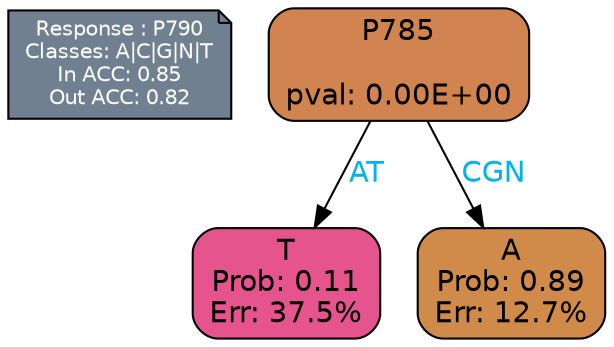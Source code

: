digraph Tree {
node [shape=box, style="filled, rounded", color="black", fontname=helvetica] ;
graph [ranksep=equally, splines=polylines, bgcolor=transparent, dpi=600] ;
edge [fontname=helvetica] ;
LEGEND [label="Response : P790
Classes: A|C|G|N|T
In ACC: 0.85
Out ACC: 0.82
",shape=note,align=left,style=filled,fillcolor="slategray",fontcolor="white",fontsize=10];1 [label="P785

pval: 0.00E+00", fillcolor="#d28450"] ;
2 [label="T
Prob: 0.11
Err: 37.5%", fillcolor="#e5548d"] ;
3 [label="A
Prob: 0.89
Err: 12.7%", fillcolor="#d08a49"] ;
1 -> 2 [label="AT",fontcolor=deepskyblue2] ;
1 -> 3 [label="CGN",fontcolor=deepskyblue2] ;
{rank = same; 2;3;}{rank = same; LEGEND;1;}}